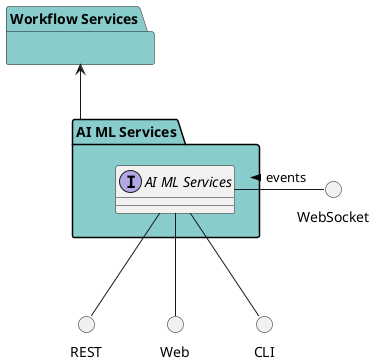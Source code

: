 @startuml


package "Workflow Services" #88cccc {

}


package "AI ML Services" #88cccc {

    interface "AI ML Services" as i {
    
    
    }
}

circle REST
circle Web
circle CLI
circle WebSocket

i -down- Web
i -down- CLI
i -down- REST
WebSocket -left- i: events >

package "AI ML Services" #88cccc {


}


    "Workflow Services" <-- "AI ML Services"


@enduml
